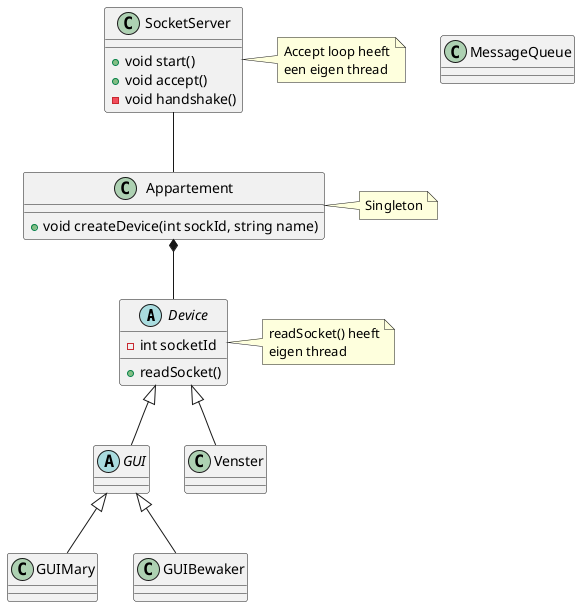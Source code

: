 @startuml

abstract class Device{
        -int socketId
        +readSocket()
}
Note right: readSocket() heeft\neigen thread
abstract class GUI

class Appartement {
        +void createDevice(int sockId, string name)
}
Note right: Singleton

class SocketServer {
        +void start()
        +void accept()
        -void handshake()
}
Note right: Accept loop heeft\neen eigen thread

class MessageQueue

SocketServer -- Appartement
Appartement *-- Device
Device <|-- GUI
Device <|-- Venster
GUI <|-- GUIMary
GUI <|-- GUIBewaker


@enduml
/' create socket -> bind socket -> listen socket -> create connection (new thread) ->  '/

